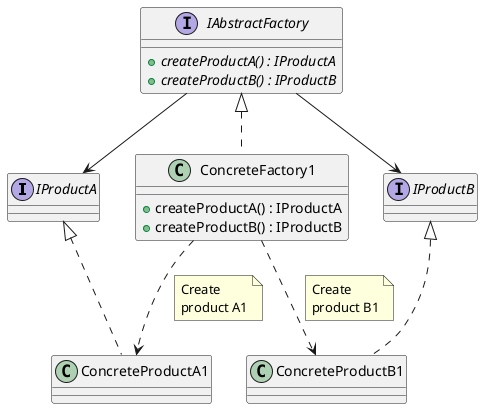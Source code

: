 @startuml AbstractFactory_diagram

interface IProductA {
}

class ConcreteProductA1 {
}

IProductA <|.. ConcreteProductA1

interface IProductB {
}

class ConcreteProductB1 {
}

IProductB <|.. ConcreteProductB1

interface IAbstractFactory {
    + {abstract} createProductA() : IProductA
    + {abstract} createProductB() : IProductB
}

IAbstractFactory --> IProductA
IAbstractFactory --> IProductB

class ConcreteFactory1 {
    + createProductA() : IProductA
    + createProductB() : IProductB
}

IAbstractFactory <|.. ConcreteFactory1
ConcreteFactory1 ..> ConcreteProductA1
note bottom on link
Create
product A1
end note
ConcreteFactory1 ..> ConcreteProductB1
note bottom on link
Create
product B1
end note

@enduml
